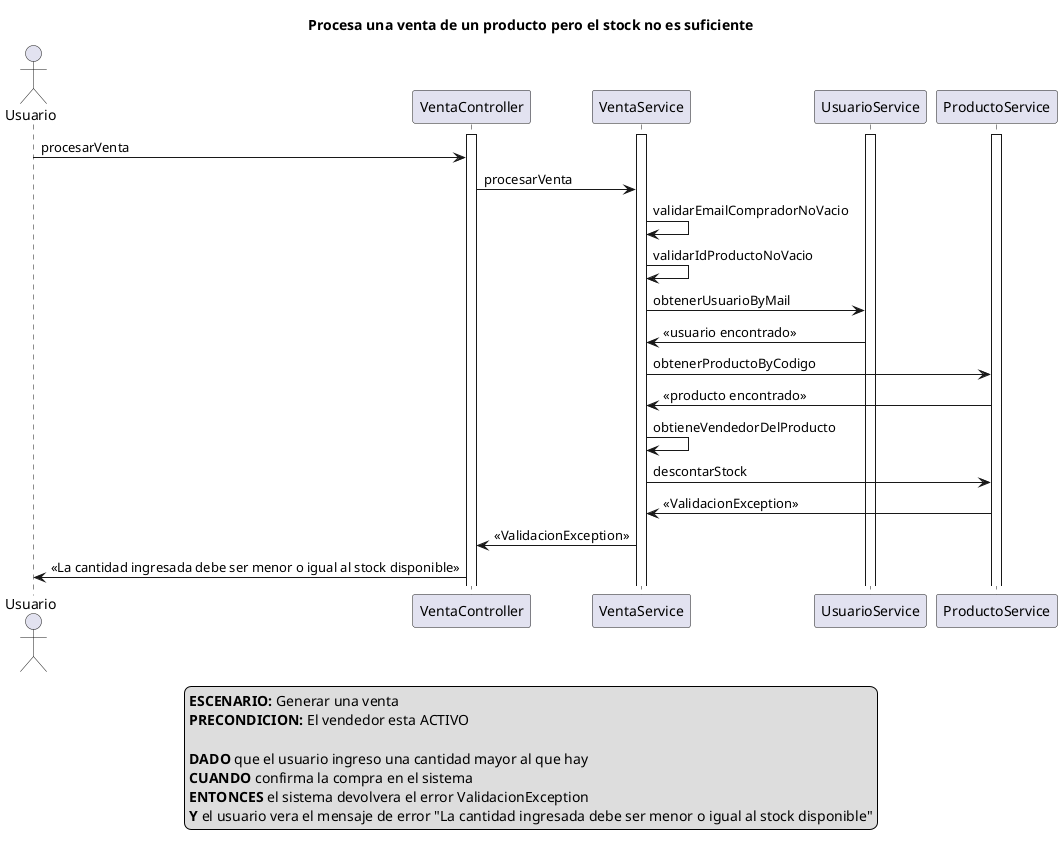 @startuml
actor Usuario
activate VentaController
activate VentaService
activate UsuarioService
activate ProductoService


title Procesa una venta de un producto pero el stock no es suficiente

Usuario -> VentaController: procesarVenta

VentaController -> VentaService: procesarVenta

VentaService -> VentaService: validarEmailCompradorNoVacio

VentaService -> VentaService: validarIdProductoNoVacio

VentaService -> UsuarioService: obtenerUsuarioByMail

UsuarioService -> VentaService: <<usuario encontrado>>

VentaService -> ProductoService: obtenerProductoByCodigo

ProductoService -> VentaService: <<producto encontrado>>

VentaService -> VentaService: obtieneVendedorDelProducto

VentaService -> ProductoService: descontarStock

ProductoService -> VentaService: <<ValidacionException>>

VentaService -> VentaController: <<ValidacionException>>

VentaController -> Usuario: <<La cantidad ingresada debe ser menor o igual al stock disponible>>



legend
<b>ESCENARIO:</b> Generar una venta
<b>PRECONDICION:</b> El vendedor esta ACTIVO

<b>DADO</b> que el usuario ingreso una cantidad mayor al que hay
<b>CUANDO</b> confirma la compra en el sistema
<b>ENTONCES</b> el sistema devolvera el error ValidacionException
<b>Y</b> el usuario vera el mensaje de error "La cantidad ingresada debe ser menor o igual al stock disponible"
end legend








